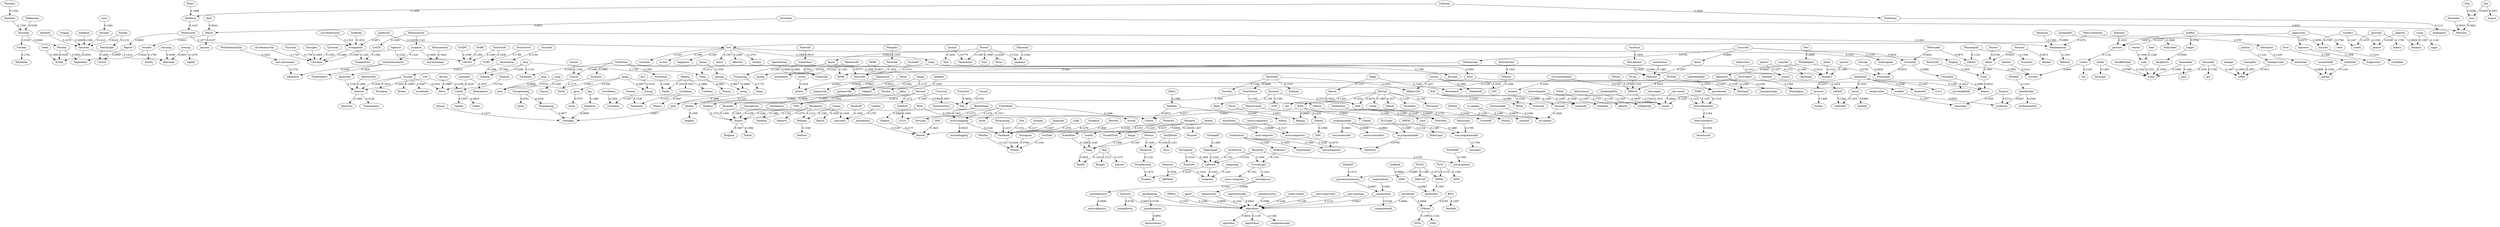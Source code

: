 digraph G {
"October" -> "September"[label="0.0042"];
"December" -> "February"[label="0.0042"];
"April" -> "March"[label="0.0044"];
"July" -> "June"[label="0.0045"];
"November" -> "February"[label="0.0051"];
"November" -> "March"[label="0.0051"];
"July" -> "August"[label="0.0051"];
"March" -> "October"[label="0.0051"];
"June" -> "February"[label="0.0062"];
"May" -> "June"[label="0.0094"];
"Thursday" -> "Tuesday"[label="0.0105"];
"March" -> "January"[label="0.0107"];
"Obama" -> "Barack"[label="0.0197"];
"Wednesday" -> "Thursday"[label="0.0238"];
"Monday" -> "Friday"[label="0.0250"];
"Thursday" -> "Monday"[label="0.0268"];
"Chungcheong" -> "Jeolla"[label="0.0301"];
"Chungcheong" -> "Gyeongsang"[label="0.0316"];
"cappuccino" -> "espresso"[label="0.0371"];
"microcomputers" -> "microcomputer"[label="0.0375"];
"Harvard" -> "Yale"[label="0.0384"];
"Sunday" -> "Saturday"[label="0.0419"];
"Facebook" -> "Twitter"[label="0.0426"];
"Rodham" -> "Hillary"[label="0.0440"];
"computations" -> "computation"[label="0.0461"];
"Chattanooga" -> "Knoxville"[label="0.0467"];
"McCain" -> "Dole"[label="0.0479"];
"longs" -> "yearns"[label="0.0491"];
"Houston" -> "Dallas"[label="0.0501"];
"United" -> "States"[label="0.0503"];
"Johns" -> "Hopkins"[label="0.0507"];
"bagels" -> "doughnuts"[label="0.0508"];
"Fayetteville" -> "Greenville"[label="0.0521"];
"Saturday" -> "Friday"[label="0.0529"];
"peanuts" -> "peanut"[label="0.0538"];
"loves" -> "adores"[label="0.0541"];
"confides" -> "confesses"[label="0.0552"];
"Philadelphia" -> "Baltimore"[label="0.0569"];
"Cincinnati" -> "Cleveland"[label="0.0586"];
"morning" -> "afternoon"[label="0.0586"];
"Jeong" -> "seong"[label="0.0607"];
"Jeong" -> "Jeon"[label="0.0617"];
"Bush" -> "Clinton"[label="0.0621"];
"Kerrey" -> "Dole"[label="0.0623"];
"peanuts" -> "bananas"[label="0.0625"];
"Spartanburg" -> "Greenville"[label="0.0626"];
"Princeton" -> "Yale"[label="0.0638"];
"Nixon" -> "Reagan"[label="0.0651"];
"evening" -> "afternoon"[label="0.0653"];
"Louisville" -> "Cincinnati"[label="0.0654"];
"Jeong" -> "Kwang"[label="0.0657"];
"gyeong" -> "seong"[label="0.0669"];
"Cincinnati" -> "Pittsburgh"[label="0.0674"];
"Gyeongsang" -> "Gyeonggi"[label="0.0677"];
"jong" -> "Jeon"[label="0.0686"];
"Greensboro" -> "Greenville"[label="0.0692"];
"multiobjective" -> "multi-objective"[label="0.0696"];
"Haverford" -> "Swarthmore"[label="0.0699"];
"yong" -> "Jeon"[label="0.0701"];
"Denver" -> "Dallas"[label="0.0706"];
"forgives" -> "confesses"[label="0.0713"];
"Fayetteville" -> "Knoxville"[label="0.0717"];
"Kyu" -> "Kwang"[label="0.0726"];
"heuristic" -> "probabilistic"[label="0.0736"];
"parallelizing" -> "parallelization"[label="0.0748"];
"computation" -> "computational"[label="0.0748"];
"Cornell" -> "Yale"[label="0.0753"];
"Philadelphia" -> "Pittsburgh"[label="0.0755"];
"geun" -> "hwan"[label="0.0757"];
"cappuccino" -> "latte"[label="0.0760"];
"Jeong" -> "geun"[label="0.0760"];
"crackers" -> "biscuits"[label="0.0760"];
"longs" -> "pining"[label="0.0763"];
"muffins" -> "bagels"[label="0.0764"];
"Instagram" -> "Twitter"[label="0.0764"];
"BSTs" -> "LPBoost"[label="0.0765"];
"unrequited" -> "infatuation"[label="0.0767"];
"drinks" -> "sodas"[label="0.0768"];
"Laotian" -> "Vietnamese"[label="0.0775"];
"Louisville" -> "Chattanooga"[label="0.0781"];
"re-programmable" -> "hardware"[label="0.0790"];
"vice-presidential" -> "presidential"[label="0.0793"];
"Milwaukee" -> "Cincinnati"[label="0.0802"];
"infatuated" -> "jealous"[label="0.0808"];
"Bush" -> "Reagan"[label="0.0808"];
"DPRK." -> "DPRK"[label="0.0817"];
"China" -> "Taiwan"[label="0.0821"];
"algorithms" -> "algorithm"[label="0.0824"];
"Tallahassee" -> "Jacksonville"[label="0.0827"];
"Pentecostal" -> "Baptist"[label="0.0829"];
"Bush" -> "Cheney"[label="0.0831"];
"Chicago" -> "Pittsburgh"[label="0.0839"];
"heartbroken" -> "confesses"[label="0.0847"];
"heuristic" -> "algorithms"[label="0.0852"];
"Louisville" -> "Akron"[label="0.0860"];
"programmable" -> "microcontroller"[label="0.0863"];
"Milwaukee" -> "Detroit"[label="0.0875"];
"co-captain" -> "tri-captain"[label="0.0875"];
"Harvard" -> "Tufts"[label="0.0879"];
"programmable" -> "re-programmable"[label="0.0885"];
"unrequited" -> "love"[label="0.0890"];
"parallelization" -> "optimizations"[label="0.0891"];
"Tacoma" -> "Seattle"[label="0.0894"];
"LexRank" -> "RDFs"[label="0.0896"];
"Cleveland" -> "Kansas"[label="0.0896"];
"PCFGs" -> "pseudorandomness"[label="0.0897"];
"gprof" -> "algorithms"[label="0.0898"];
"soccer" -> "football"[label="0.0900"];
"kernelized" -> "LPBoost"[label="0.0908"];
"programmable" -> "micro-controllers"[label="0.0909"];
"mainframe" -> "mini-computer"[label="0.0915"];
"micro-blogging" -> "microblogging"[label="0.0918"];
"Asheville" -> "Greensboro"[label="0.0919"];
"Tulsa" -> "Kansas"[label="0.0922"];
"Miami" -> "Jacksonville"[label="0.0923"];
"Korean" -> "Korea"[label="0.0924"];
"computation" -> "algorithms"[label="0.0927"];
"Digg" -> "Reddit"[label="0.0930"];
"Tallahassee" -> "Gainesville"[label="0.0938"];
"multiphysics" -> "optimization"[label="0.0940"];
"sub-varsity" -> "varsity"[label="0.0944"];
"algorithmically" -> "algorithms"[label="0.0944"];
"kernelized" -> "algorithms"[label="0.0946"];
"pseudorandomness" -> "computation"[label="0.0947"];
"mainframe" -> "microcomputers"[label="0.0949"];
"muffins" -> "biscuits"[label="0.0950"];
"Baptist" -> "Church"[label="0.0950"];
"longs" -> "loves"[label="0.0952"];
"Myspace" -> "SoundCloud"[label="0.0959"];
"Kangwon" -> "Gyeonggi"[label="0.0959"];
"Oakland" -> "Seattle"[label="0.0960"];
"McKendree" -> "Otterbein"[label="0.0965"];
"RDFs" -> "parametric"[label="0.0967"];
"Houston" -> "Atlanta"[label="0.0972"];
"Rodham" -> "Clinton"[label="0.0974"];
"muffins" -> "pastries"[label="0.0974"];
"Jinju" -> "Gyeonggi"[label="0.0977"];
"JCJC" -> "Finwood"[label="0.0988"];
"metaheuristics" -> "algorithms"[label="0.0996"];
"SystemVue" -> "CircuitLogix"[label="0.1004"];
"Huntsville" -> "Tulsa"[label="0.1005"];
"HMMs." -> "parametric"[label="0.1007"];
"Formspring" -> "Facebook"[label="0.1017"];
"McCain" -> "Quayle"[label="0.1017"];
"McCain" -> "Bush"[label="0.1019"];
"Myspace" -> "Facebook"[label="0.1020"];
"envies" -> "adores"[label="0.1024"];
"Senator" -> "Biden"[label="0.1024"];
"workstation" -> "hardware"[label="0.1026"];
"Pownce" -> "Posterous"[label="0.1026"];
"multi-variate" -> "algorithms"[label="0.1028"];
"Nashville" -> "Knoxville"[label="0.1032"];
"optimization" -> "algorithms"[label="0.1032"];
"basketball" -> "soccer"[label="0.1033"];
"lemonade" -> "sodas"[label="0.1034"];
"Thurdays" -> "Raindate"[label="0.1034"];
"Memphis" -> "Nashville"[label="0.1035"];
"heartbroken" -> "brokenhearted"[label="0.1040"];
"Swarthmore" -> "Yale"[label="0.1041"];
"Dallas" -> "Tulsa"[label="0.1041"];
"multiphysics" -> "multiobjective"[label="0.1041"];
"McCain" -> "Biden"[label="0.1042"];
"Dole" -> "Vilsack"[label="0.1044"];
"parallelizing" -> "algorithms"[label="0.1052"];
"workstation" -> "Milkymist"[label="0.1053"];
"inter-scholastic" -> "intramurals"[label="0.1058"];
"DailyBooth" -> "Posterous"[label="0.1058"];
"Imeem" -> "SoundCloud"[label="0.1059"];
"forgives" -> "reconciles"[label="0.1059"];
"softball" -> "volleyball"[label="0.1062"];
"Southwest" -> "Northwest"[label="0.1065"];
"lemonades" -> "sodas"[label="0.1068"];
"love" -> "longs"[label="0.1068"];
"Kucinich" -> "Dole"[label="0.1070"];
"PCFGs" -> "HMMs."[label="0.1072"];
"WalkSAT" -> "pseudorandomness"[label="0.1073"];
"Pentecostal" -> "evangelical"[label="0.1077"];
"CHSAA" -> "MHSAA"[label="0.1078"];
"Tampa" -> "Jacksonville"[label="0.1092"];
"doughnuts" -> "sodas"[label="0.1093"];
"LPBoost" -> "SVMs"[label="0.1095"];
"BSTs" -> "Hashlife"[label="0.1097"];
"DeMint" -> "Vilsack"[label="0.1100"];
"Milkymist" -> "CircuitLogix"[label="0.1104"];
"Shreveport" -> "Kansas"[label="0.1106"];
"Millsaps" -> "DePauw"[label="0.1108"];
"Protestant" -> "Anabaptist"[label="0.1111"];
"McCain" -> "Huckabee"[label="0.1118"];
"cocoa" -> "sugar"[label="0.1120"];
"Haeju" -> "Jinju"[label="0.1124"];
"paletas" -> "champurrado"[label="0.1124"];
"LPBoost" -> "DAEs"[label="0.1124"];
"Minneapolis" -> "Detroit"[label="0.1124"];
"SystemVue" -> "software"[label="0.1125"];
"Shreveport" -> "Jacksonville"[label="0.1128"];
"Posterous" -> "StumbleUpon"[label="0.1130"];
"pastries" -> "sweets"[label="0.1132"];
"Asia" -> "Southeast"[label="0.1133"];
"intercollegiate" -> "varsity"[label="0.1134"];
"Tampa" -> "Oakland"[label="0.1137"];
"algorithms" -> "algorithmic"[label="0.1139"];
"Binitarianism" -> "modalist"[label="0.1143"];
"Haverford" -> "Goucher"[label="0.1144"];
"Hagel" -> "Kerrey"[label="0.1151"];
"Virb" -> "Facebook"[label="0.1152"];
"programmable" -> "non-programmable"[label="0.1154"];
"YouTube" -> "Twitter"[label="0.1156"];
"unfaithful" -> "jealous"[label="0.1156"];
"Australia" -> "Australasia"[label="0.1158"];
"McCain" -> "Thurmond"[label="0.1162"];
"Chosŏn" -> "Choson"[label="0.1164"];
"sub-varsity" -> "intercollegiately"[label="0.1167"];
"PLCLogix" -> "RoboLogix"[label="0.1168"];
"PUTs" -> "ATPG"[label="0.1169"];
"Dole" -> "Coverdell"[label="0.1176"];
"PUTs" -> "HMMs."[label="0.1179"];
"intercollegiately" -> "inter-scholastic"[label="0.1184"];
"algorithms" -> "computationally"[label="0.1184"];
"Kucinich" -> "Bayh"[label="0.1195"];
"semi-supervised" -> "algorithms"[label="0.1195"];
"PCFGs" -> "DBSCAN"[label="0.1198"];
"crackers" -> "peanut"[label="0.1204"];
"Spokane" -> "Tacoma"[label="0.1205"];
"weekend" -> "Saturday"[label="0.1206"];
"intercollegiate" -> "collegiate"[label="0.1208"];
"rediscovers" -> "yearns"[label="0.1213"];
"Morehouse" -> "Millsaps"[label="0.1213"];
"Stickam" -> "Facebook"[label="0.1217"];
"pities" -> "despairs"[label="0.1223"];
"NCAA" -> "MHSAA"[label="0.1225"];
"lacrosse" -> "varsity"[label="0.1225"];
"SightSpeed" -> "software"[label="0.1226"];
"Oberlin" -> "Otterbein"[label="0.1229"];
"infatuation" -> "infatuated"[label="0.1229"];
"Bush" -> "Obama"[label="0.1229"];
"WHAC" -> "intercollegiately"[label="0.1231"];
"soda" -> "sodas"[label="0.1231"];
"BumpTop" -> "software"[label="0.1232"];
"modalist" -> "nontrinitarianism"[label="0.1232"];
"Ellsbeth" -> "heartbroken"[label="0.1233"];
"Chinese" -> "Taiwanese"[label="0.1238"];
"Bush" -> "Gore"[label="0.1238"];
"loves" -> "confides"[label="0.1239"];
"longs" -> "scandalizes"[label="0.1241"];
"decaffeinated" -> "sodas"[label="0.1242"];
"MHSAA" -> "varsity"[label="0.1243"];
"Swarthmore" -> "Oberlin"[label="0.1245"];
"beer" -> "soda"[label="0.1246"];
"tumblr" -> "Digg"[label="0.1246"];
"Myspace" -> "tumblr"[label="0.1247"];
"crackers" -> "snack"[label="0.1247"];
"basketball" -> "lacrosse"[label="0.1251"];
"soccer" -> "volleyball"[label="0.1254"];
"Taiwan" -> "Taiwanese"[label="0.1257"];
"Binitarianism" -> "Mandaeanism"[label="0.1261"];
"Harvard" -> "Stanford"[label="0.1272"];
"longs" -> "despairs"[label="0.1273"];
"post-quantum" -> "algorithms"[label="0.1274"];
"Louisville" -> "Indianapolis"[label="0.1276"];
"love" -> "dreams"[label="0.1279"];
"Morehouse" -> "Emory"[label="0.1282"];
"lover" -> "unfaithful"[label="0.1282"];
"PRNGs" -> "algorithms"[label="0.1284"];
"Friendster" -> "Digg"[label="0.1286"];
"Myspace" -> "Buzznet"[label="0.1287"];
"PLCLogix" -> "re-programmable"[label="0.1288"];
"evangelical" -> "Evangelicals"[label="0.1291"];
"Tulane" -> "Millsaps"[label="0.1292"];
"cocoa" -> "bananas"[label="0.1293"];
"Korea" -> "Pyongyang"[label="0.1293"];
"unrequitedly" -> "jealous"[label="0.1294"];
"Friendfeed" -> "Storify"[label="0.1296"];
"Pownce" -> "Digg"[label="0.1297"];
"OGBB" -> "URCNA"[label="0.1302"];
"McCain" -> "Jeb"[label="0.1303"];
"reciprocates" -> "reconciles"[label="0.1307"];
"espresso" -> "frappuccino"[label="0.1308"];
"Korea" -> "China"[label="0.1311"];
"blog" -> "Blogger"[label="0.1313"];
"Haverford" -> "Earlham"[label="0.1313"];
"cappuccino" -> "pastries"[label="0.1315"];
"NMJC" -> "intercollegiately"[label="0.1318"];
"non-Pentecostal" -> "evangelical"[label="0.1319"];
"DailyBooth" -> "Piczo"[label="0.1321"];
"WhoSay" -> "Twitter"[label="0.1321"];
"letterwinner" -> "varsity"[label="0.1323"];
"blog" -> "Reddit"[label="0.1324"];
"Korea" -> "DPRK"[label="0.1324"];
"Georgetown" -> "Emory"[label="0.1350"];
"Minneapolis" -> "Evanston"[label="0.1354"];
"Raindate" -> "Thursday"[label="0.1355"];
"Tufts" -> "Emory"[label="0.1359"];
"Nazarean" -> "Mandaeanism"[label="0.1362"];
"lemonade" -> "coffee"[label="0.1367"];
"Xanga" -> "Digg"[label="0.1368"];
"Friendfeed" -> "GovLoop"[label="0.1373"];
"blog" -> "website"[label="0.1373"];
"Hopkins" -> "Emory"[label="0.1374"];
"Gwinnett" -> "Knoxville"[label="0.1374"];
"Southern" -> "North"[label="0.1375"];
"rejoices" -> "despairs"[label="0.1380"];
"McCain" -> "Laxalt"[label="0.1380"];
"intercollegiate" -> "athletic"[label="0.1383"];
"Baltimore" -> "Maryland"[label="0.1384"];
"Morehouse" -> "Spelman"[label="0.1389"];
"workstation" -> "microcomputer"[label="0.1390"];
"Caribbean" -> "Carribean"[label="0.1397"];
"computing" -> "computer"[label="0.1401"];
"drinks" -> "beverage"[label="0.1402"];
"lacrosse" -> "hockey"[label="0.1408"];
"Emmenecker" -> "tri-captain"[label="0.1408"];
"NuCaptcha" -> "software"[label="0.1409"];
"Satuday" -> "Saturday"[label="0.1410"];
"biscuits" -> "cornflakes"[label="0.1410"];
"playact" -> "yearns"[label="0.1411"];
"Saturday" -> "afternoon"[label="0.1414"];
"Mazewar" -> "computer"[label="0.1416"];
"sweets" -> "tea"[label="0.1419"];
"CircuitLogix" -> "multiphysics"[label="0.1421"];
"Mandaeanism" -> "Bibilical"[label="0.1421"];
"basketball" -> "A.A.U."[label="0.1422"];
"Towson" -> "Maryland"[label="0.1423"];
"software" -> "computer"[label="0.1433"];
"Snapchat" -> "Facebook"[label="0.1437"];
"Towson" -> "Millersville"[label="0.1437"];
"Hagel" -> "Brownback"[label="0.1439"];
"Morehouse" -> "Lipscomb"[label="0.1439"];
"noon" -> "Satuday"[label="0.1444"];
"Brethren" -> "Pentecostal"[label="0.1447"];
"DPSSAL" -> "championships"[label="0.1450"];
"love" -> "soulmate"[label="0.1451"];
"Haverford" -> "Millersville"[label="0.1455"];
"Lutheran" -> "Brethren"[label="0.1458"];
"evangelical" -> "Christian"[label="0.1466"];
"ChromaID" -> "SightSpeed"[label="0.1469"];
"Jeju" -> "Kangwon"[label="0.1469"];
"StumbleUpon" -> "Dropbox"[label="0.1470"];
"gourmet" -> "snack"[label="0.1470"];
"Seosan" -> "Gyeonggi"[label="0.1473"];
"Friendfeed" -> "micro-blogging"[label="0.1476"];
"iLike" -> "Facebook"[label="0.1476"];
"Songkick" -> "Facebook"[label="0.1479"];
"lemonades" -> "juice"[label="0.1481"];
"midwestern" -> "Midwest"[label="0.1482"];
"Northwest" -> "Pacific"[label="0.1489"];
"love" -> "in-love"[label="0.1491"];
"co-captain" -> "coached"[label="0.1494"];
"JCJC" -> "Ladyjacks"[label="0.1494"];
"APEXC" -> "non-programmable"[label="0.1498"];
"Joseon" -> "Choson"[label="0.1498"];
"Rohrabacher" -> "Dellums"[label="0.1502"];
"PinMAME" -> "non-graphical"[label="0.1503"];
"Harvard" -> "Brandeis"[label="0.1504"];
"Seattle" -> "Angeles"[label="0.1505"];
"Dellums" -> "Brownback"[label="0.1506"];
"love" -> "happiness"[label="0.1507"];
"baptistic" -> "Christian"[label="0.1508"];
"roaster" -> "soda"[label="0.1508"];
"micro-computers" -> "microcomputers"[label="0.1517"];
"Friendfeed" -> "Qwiki"[label="0.1517"];
"micro-blogging" -> "Facebook"[label="0.1518"];
"baptistic" -> "URCNA"[label="0.1523"];
"Okinawan" -> "Japanese"[label="0.1528"];
"Chrisitan" -> "Christian"[label="0.1530"];
"Joseon" -> "gyeong"[label="0.1530"];
"love" -> "longing"[label="0.1531"];
"Korean" -> "Japanese"[label="0.1534"];
"Pinterest" -> "Friendster"[label="0.1537"];
"WHAC" -> "Ladyjacks"[label="0.1544"];
"GCEPC" -> "URCNA"[label="0.1548"];
"vice-presidential" -> "Senator"[label="0.1561"];
"love" -> "inlove"[label="0.1567"];
"Pelosi" -> "Rodham"[label="0.1568"];
"BumpTop" -> "non-graphical"[label="0.1578"];
"Morehouse" -> "Meharry"[label="0.1579"];
"Southwide" -> "URCNA"[label="0.1583"];
"playact" -> "Cleothilda"[label="0.1584"];
"Korean" -> "Vietnamese"[label="0.1587"];
"Towson" -> "Vanderbilt"[label="0.1590"];
"Banachowski" -> "tri-captain"[label="0.1591"];
"Woodruff" -> "Lipscomb"[label="0.1592"];
"longing" -> "sorrows"[label="0.1592"];
"love" -> "affection"[label="0.1592"];
"Carribbean" -> "Carribean"[label="0.1593"];
"Kucinich" -> "GOP"[label="0.1593"];
"Baltimore" -> "Washington"[label="0.1594"];
"Australasia" -> "Oceania"[label="0.1596"];
"CoGGC" -> "Evangelicals"[label="0.1599"];
"BlackPlanet" -> "micro-blogging"[label="0.1601"];
"Southwest" -> "Southeast"[label="0.1602"];
"Carolinas" -> "Mid-Atlantic"[label="0.1605"];
"modalist" -> "non-trinitarian"[label="0.1608"];
"basketballThe" -> "varsity"[label="0.1609"];
"laments" -> "sorrows"[label="0.1613"];
"DPSSAL" -> "MHSAA"[label="0.1614"];
"requited" -> "despairs"[label="0.1616"];
"NuCaptcha" -> "TotalView"[label="0.1618"];
"professes" -> "love"[label="0.1618"];
"baseball" -> "softball"[label="0.1619"];
"Patreon" -> "Facebook"[label="0.1620"];
"basketball" -> "pro-basketball"[label="0.1621"];
"Atlantic" -> "Pacific"[label="0.1624"];
"nontrinitarianism" -> "adherents"[label="0.1626"];
"Mid-Atlantic" -> "Midwest"[label="0.1629"];
"Danishes" -> "pastries"[label="0.1632"];
"Binitarianism" -> "CoGGC"[label="0.1636"];
"Lutheran" -> "Protestant"[label="0.1636"];
"Choson" -> "Chosun"[label="0.1638"];
"Mennonitism" -> "non-trinitarian"[label="0.1642"];
"workstation" -> "Smartboard"[label="0.1653"];
"Laotian" -> "Thai"[label="0.1659"];
"Mazewar" -> "ARPANet"[label="0.1659"];
"Stanford" -> "UCLA"[label="0.1663"];
"Bahá'i" -> "Brethren"[label="0.1668"];
"Paleo-orthodoxy" -> "Mandaeanism"[label="0.1670"];
"Antihoot" -> "Saturday"[label="0.1674"];
"evening" -> "nightly"[label="0.1678"];
"seong" -> "Jinju"[label="0.1689"];
"African" -> "Africa"[label="0.1689"];
"week" -> "Friday"[label="0.1693"];
"teabags" -> "coffee"[label="0.1695"];
"Masscomp" -> "non-programmable"[label="0.1700"];
"neo-charismatic" -> "adherents"[label="0.1716"];
"gourmet" -> "bakery"[label="0.1738"];
"Rusk" -> "Emory"[label="0.1739"];
"neo-Pentecostal" -> "Christian"[label="0.1741"];
"CircuitLogix" -> "micro-computer"[label="0.1743"];
"Asia" -> "China"[label="0.1745"];
"lemonade" -> "gin"[label="0.1749"];
"letterwinner" -> "collegiately"[label="0.1751"];
"Christain" -> "Christian"[label="0.1756"];
"Tuesday" -> "Wedneday"[label="0.1762"];
"October" -> "shortly"[label="0.1765"];
"Distinctives" -> "FGBC"[label="0.1768"];
"Pyongyang" -> "Haeju"[label="0.1779"];
"Korea" -> "Koreans"[label="0.1789"];
"non-programmable" -> "calculator"[label="0.1794"];
"Candler" -> "Lipscomb"[label="0.1797"];
"VanLengen" -> "varsity"[label="0.1810"];
"Godbeite" -> "evangelical"[label="0.1810"];
"superdelegate" -> "presidential"[label="0.1816"];
"Atlantic" -> "Caribbean"[label="0.1821"];
"Postmillennialism" -> "neo-charismatic"[label="0.1823"];
"Mitt" -> "Barack"[label="0.1823"];
"Finwood" -> "tri-captain"[label="0.1826"];
"Southwide" -> "FGBC"[label="0.1836"];
"nontrinitarianism" -> "Traditionalist"[label="0.1839"];
"Paleo-orthodoxy" -> "Kollyvades"[label="0.1848"];
"Akron" -> "Midwest"[label="0.1857"];
"Southwest" -> "Southern"[label="0.1862"];
"wrapup" -> "Saturday"[label="0.1869"];
"JCJC" -> "Gominsky"[label="0.1883"];
"Universty" -> "Tufts"[label="0.1901"];
"champurrado" -> "coffee"[label="0.1912"];
"Europe" -> "European"[label="0.1914"];
"Europe" -> "America"[label="0.1936"];
"Tulane" -> "Baylor"[label="0.1955"];
"Southwest" -> "Midwest"[label="0.1959"];
"Emory" -> "Brigham"[label="0.1967"];
"Asia" -> "Europe"[label="0.1982"];
"America" -> "American"[label="0.1985"];
"Europe" -> "Britain"[label="0.1990"];
"AmericaThe" -> "America"[label="0.1992"];
"Emory" -> "Nabrit"[label="0.1992"];
"Swathmore" -> "Emory"[label="0.1997"];
"Korean" -> "Sino"[label="0.1999"];
"Universty" -> "Northwestern"[label="0.2007"];
"USA" -> "America"[label="0.2032"];
"continent" -> "Hemisphere"[label="0.2037"];
"Towson" -> "UNC"[label="0.2043"];
"basketball" -> "baskeball"[label="0.2046"];
"Korean" -> "Koryo"[label="0.2050"];
"Disciples" -> "Christian"[label="0.2065"];
"Georgallas" -> "coffee"[label="0.2067"];
"Sunday" -> "Watchnight"[label="0.2125"];
"presidental" -> "Barack"[label="0.2143"];
"USA" -> "United"[label="0.2180"];
"software" -> "Dropbox"[label="0.2223"];
"continent" -> "Africa"[label="0.2230"];
"Europe" -> "Africa"[label="0.2243"];
"Obamas" -> "Barack"[label="0.2277"];
"United" -> "Canada"[label="0.2303"];
"Asia" -> "Oceania"[label="0.2306"];
"Obama" -> "DNC."[label="0.2308"];
"Banachowski" -> "UCLA"[label="0.2377"];
"Rusk" -> "Clinton"[label="0.2382"];
"New" -> "Philadelphia"[label="0.2495"];
"Caribbean" -> "Mexico"[label="0.2547"];
"Europe" -> "worldwide"[label="0.2567"];
"FGBC" -> "AmericaIn"[label="0.2615"];
"AmericaIn" -> "America"[label="0.2745"];
"StatesIn" -> "United"[label="0.2754"];
"Atlantic" -> "Caribean"[label="0.2869"];
"Monday" -> "September"[label="0.3055"];
"America" -> "Transatlantic"[label="0.3145"];
"Watchnight" -> "Church"[label="0.3469"];
"BlackPlanet" -> "Obamas"[label="0.3688"];
"professes" -> "evangelical"[label="0.3971"];
"sweets" -> "sorrows"[label="0.4091"];
}

